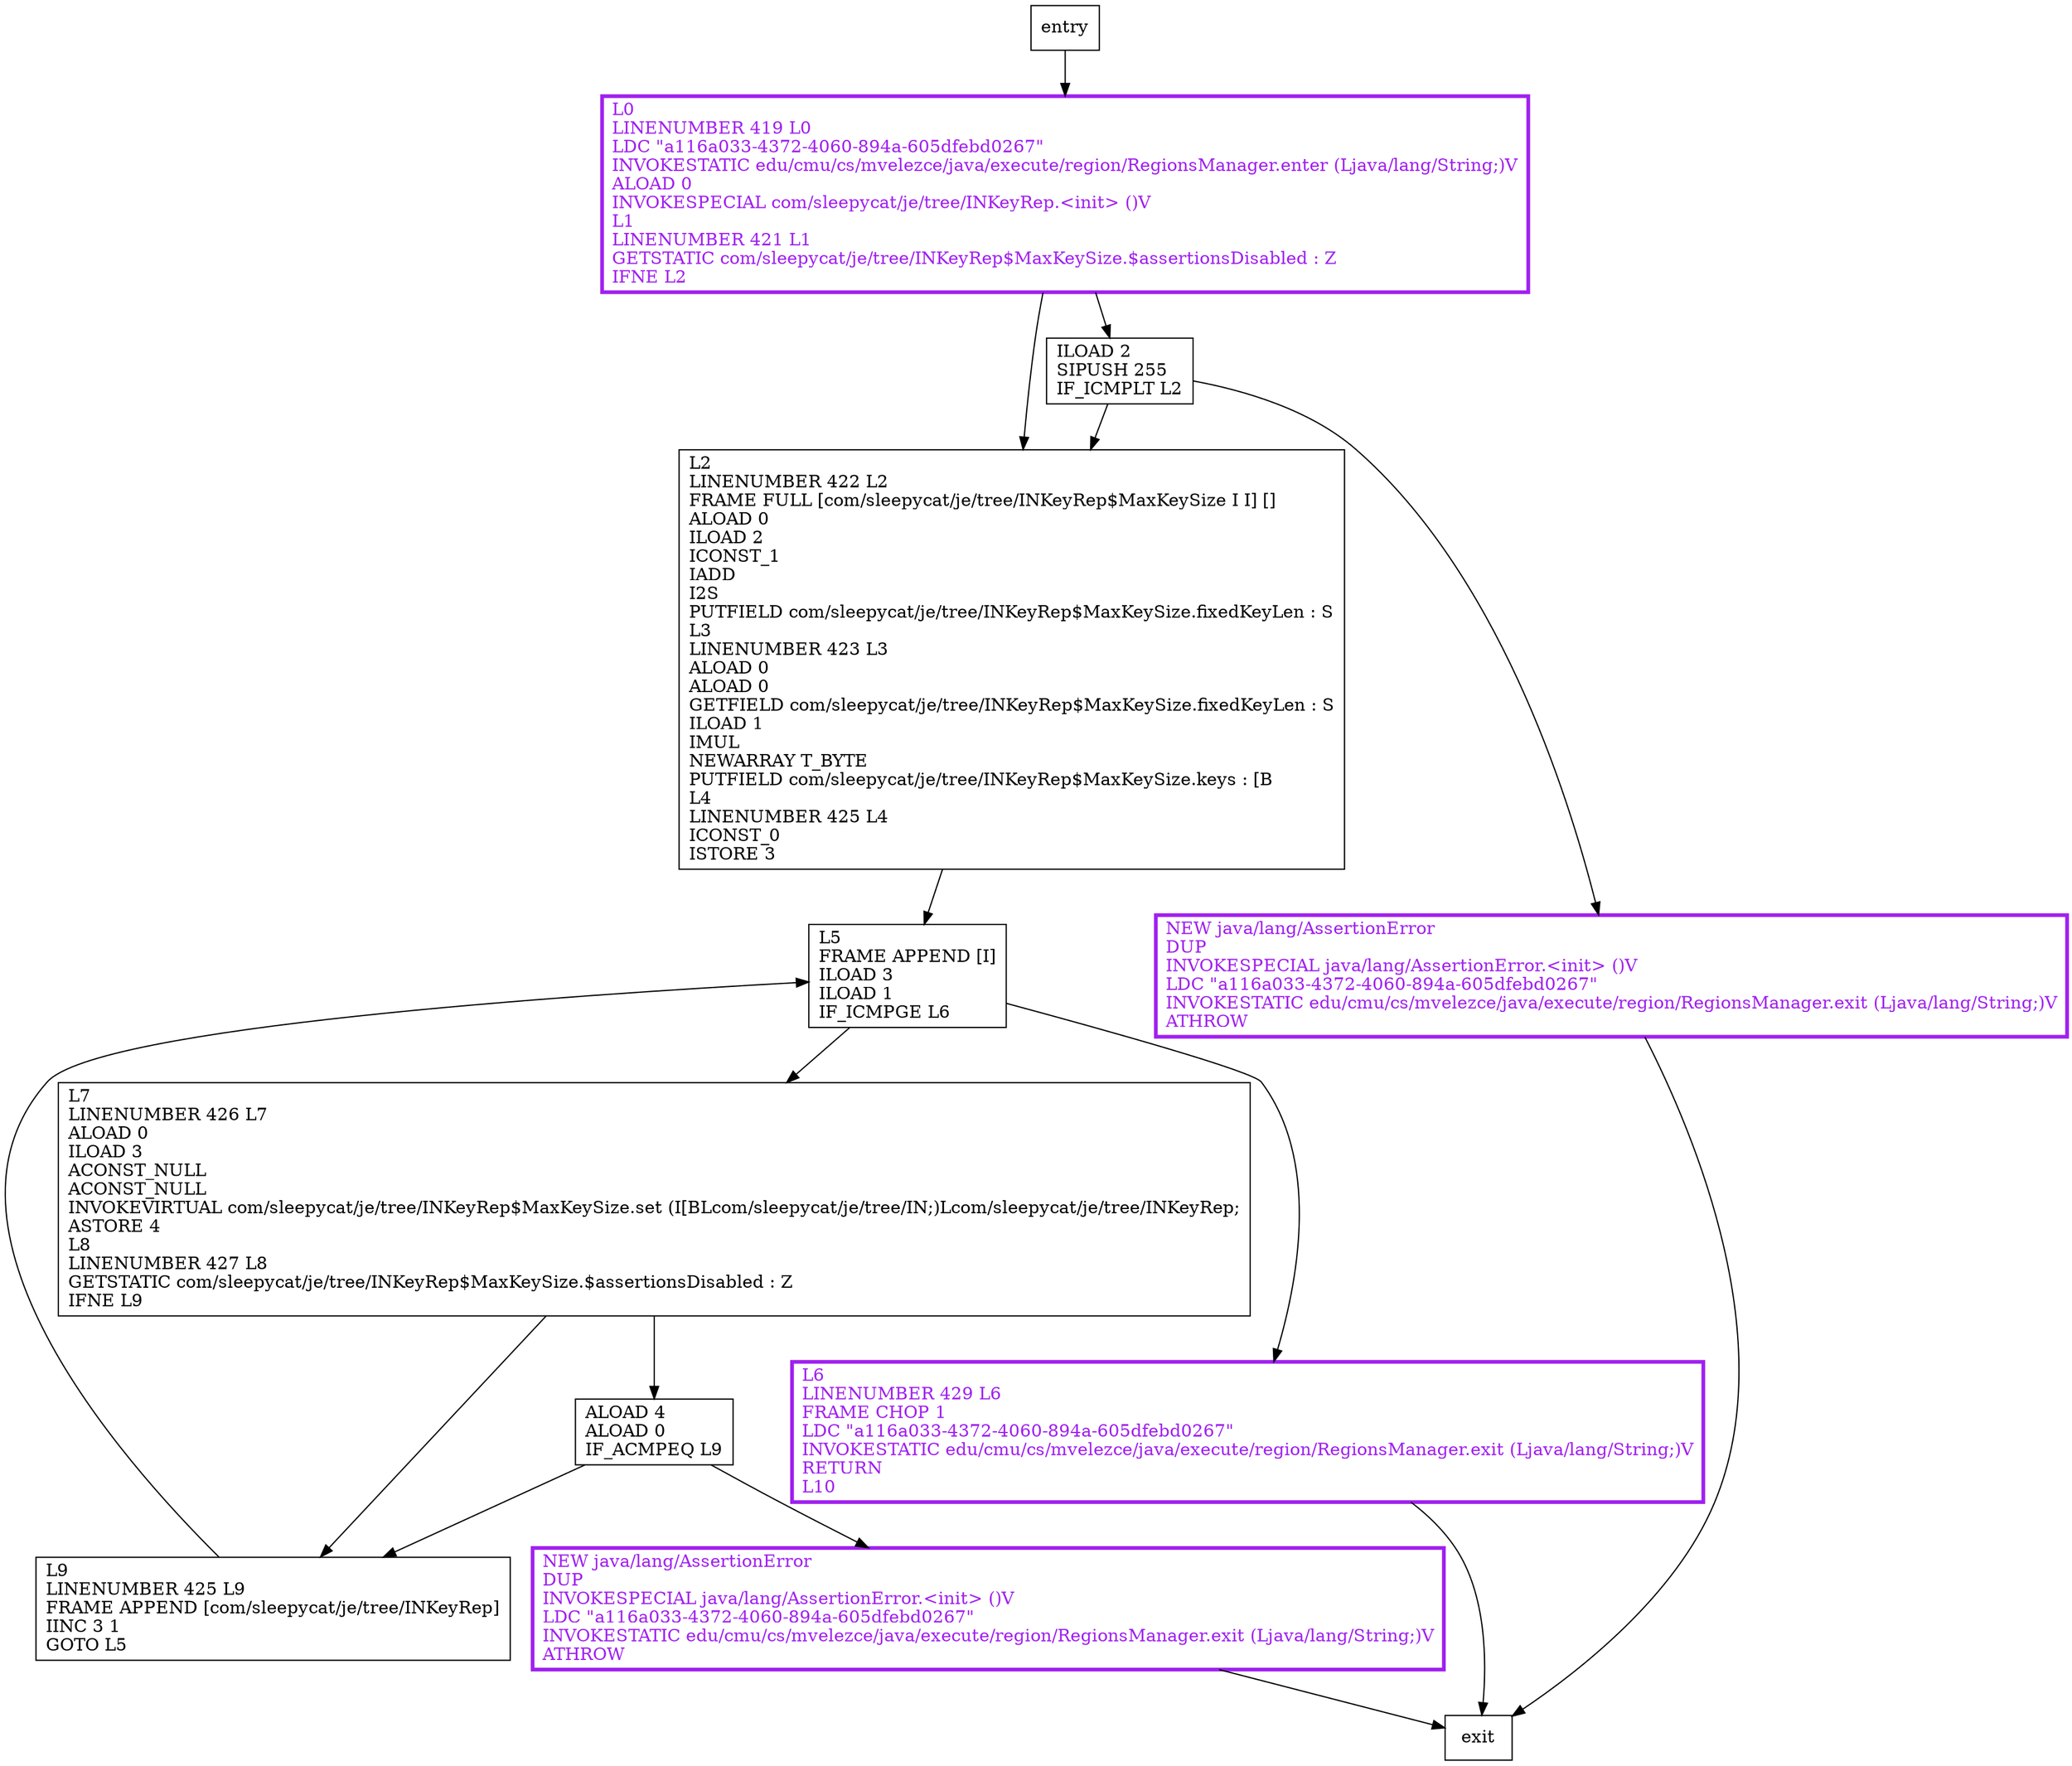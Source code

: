 digraph <init> {
node [shape=record];
581331925 [label="ILOAD 2\lSIPUSH 255\lIF_ICMPLT L2\l"];
1694803361 [label="L7\lLINENUMBER 426 L7\lALOAD 0\lILOAD 3\lACONST_NULL\lACONST_NULL\lINVOKEVIRTUAL com/sleepycat/je/tree/INKeyRep$MaxKeySize.set (I[BLcom/sleepycat/je/tree/IN;)Lcom/sleepycat/je/tree/INKeyRep;\lASTORE 4\lL8\lLINENUMBER 427 L8\lGETSTATIC com/sleepycat/je/tree/INKeyRep$MaxKeySize.$assertionsDisabled : Z\lIFNE L9\l"];
816549963 [label="L9\lLINENUMBER 425 L9\lFRAME APPEND [com/sleepycat/je/tree/INKeyRep]\lIINC 3 1\lGOTO L5\l"];
1133066307 [label="L5\lFRAME APPEND [I]\lILOAD 3\lILOAD 1\lIF_ICMPGE L6\l"];
1953333306 [label="L6\lLINENUMBER 429 L6\lFRAME CHOP 1\lLDC \"a116a033-4372-4060-894a-605dfebd0267\"\lINVOKESTATIC edu/cmu/cs/mvelezce/java/execute/region/RegionsManager.exit (Ljava/lang/String;)V\lRETURN\lL10\l"];
1411008232 [label="L0\lLINENUMBER 419 L0\lLDC \"a116a033-4372-4060-894a-605dfebd0267\"\lINVOKESTATIC edu/cmu/cs/mvelezce/java/execute/region/RegionsManager.enter (Ljava/lang/String;)V\lALOAD 0\lINVOKESPECIAL com/sleepycat/je/tree/INKeyRep.\<init\> ()V\lL1\lLINENUMBER 421 L1\lGETSTATIC com/sleepycat/je/tree/INKeyRep$MaxKeySize.$assertionsDisabled : Z\lIFNE L2\l"];
988474685 [label="ALOAD 4\lALOAD 0\lIF_ACMPEQ L9\l"];
1384954859 [label="L2\lLINENUMBER 422 L2\lFRAME FULL [com/sleepycat/je/tree/INKeyRep$MaxKeySize I I] []\lALOAD 0\lILOAD 2\lICONST_1\lIADD\lI2S\lPUTFIELD com/sleepycat/je/tree/INKeyRep$MaxKeySize.fixedKeyLen : S\lL3\lLINENUMBER 423 L3\lALOAD 0\lALOAD 0\lGETFIELD com/sleepycat/je/tree/INKeyRep$MaxKeySize.fixedKeyLen : S\lILOAD 1\lIMUL\lNEWARRAY T_BYTE\lPUTFIELD com/sleepycat/je/tree/INKeyRep$MaxKeySize.keys : [B\lL4\lLINENUMBER 425 L4\lICONST_0\lISTORE 3\l"];
572442122 [label="NEW java/lang/AssertionError\lDUP\lINVOKESPECIAL java/lang/AssertionError.\<init\> ()V\lLDC \"a116a033-4372-4060-894a-605dfebd0267\"\lINVOKESTATIC edu/cmu/cs/mvelezce/java/execute/region/RegionsManager.exit (Ljava/lang/String;)V\lATHROW\l"];
1159858953 [label="NEW java/lang/AssertionError\lDUP\lINVOKESPECIAL java/lang/AssertionError.\<init\> ()V\lLDC \"a116a033-4372-4060-894a-605dfebd0267\"\lINVOKESTATIC edu/cmu/cs/mvelezce/java/execute/region/RegionsManager.exit (Ljava/lang/String;)V\lATHROW\l"];
entry;
exit;
1694803361 -> 816549963
1694803361 -> 988474685
988474685 -> 816549963
988474685 -> 572442122
entry -> 1411008232
581331925 -> 1384954859
581331925 -> 1159858953
816549963 -> 1133066307
1133066307 -> 1694803361
1133066307 -> 1953333306
1953333306 -> exit
1411008232 -> 581331925
1411008232 -> 1384954859
1384954859 -> 1133066307
572442122 -> exit
1159858953 -> exit
1953333306[fontcolor="purple", penwidth=3, color="purple"];
1411008232[fontcolor="purple", penwidth=3, color="purple"];
572442122[fontcolor="purple", penwidth=3, color="purple"];
1159858953[fontcolor="purple", penwidth=3, color="purple"];
}

